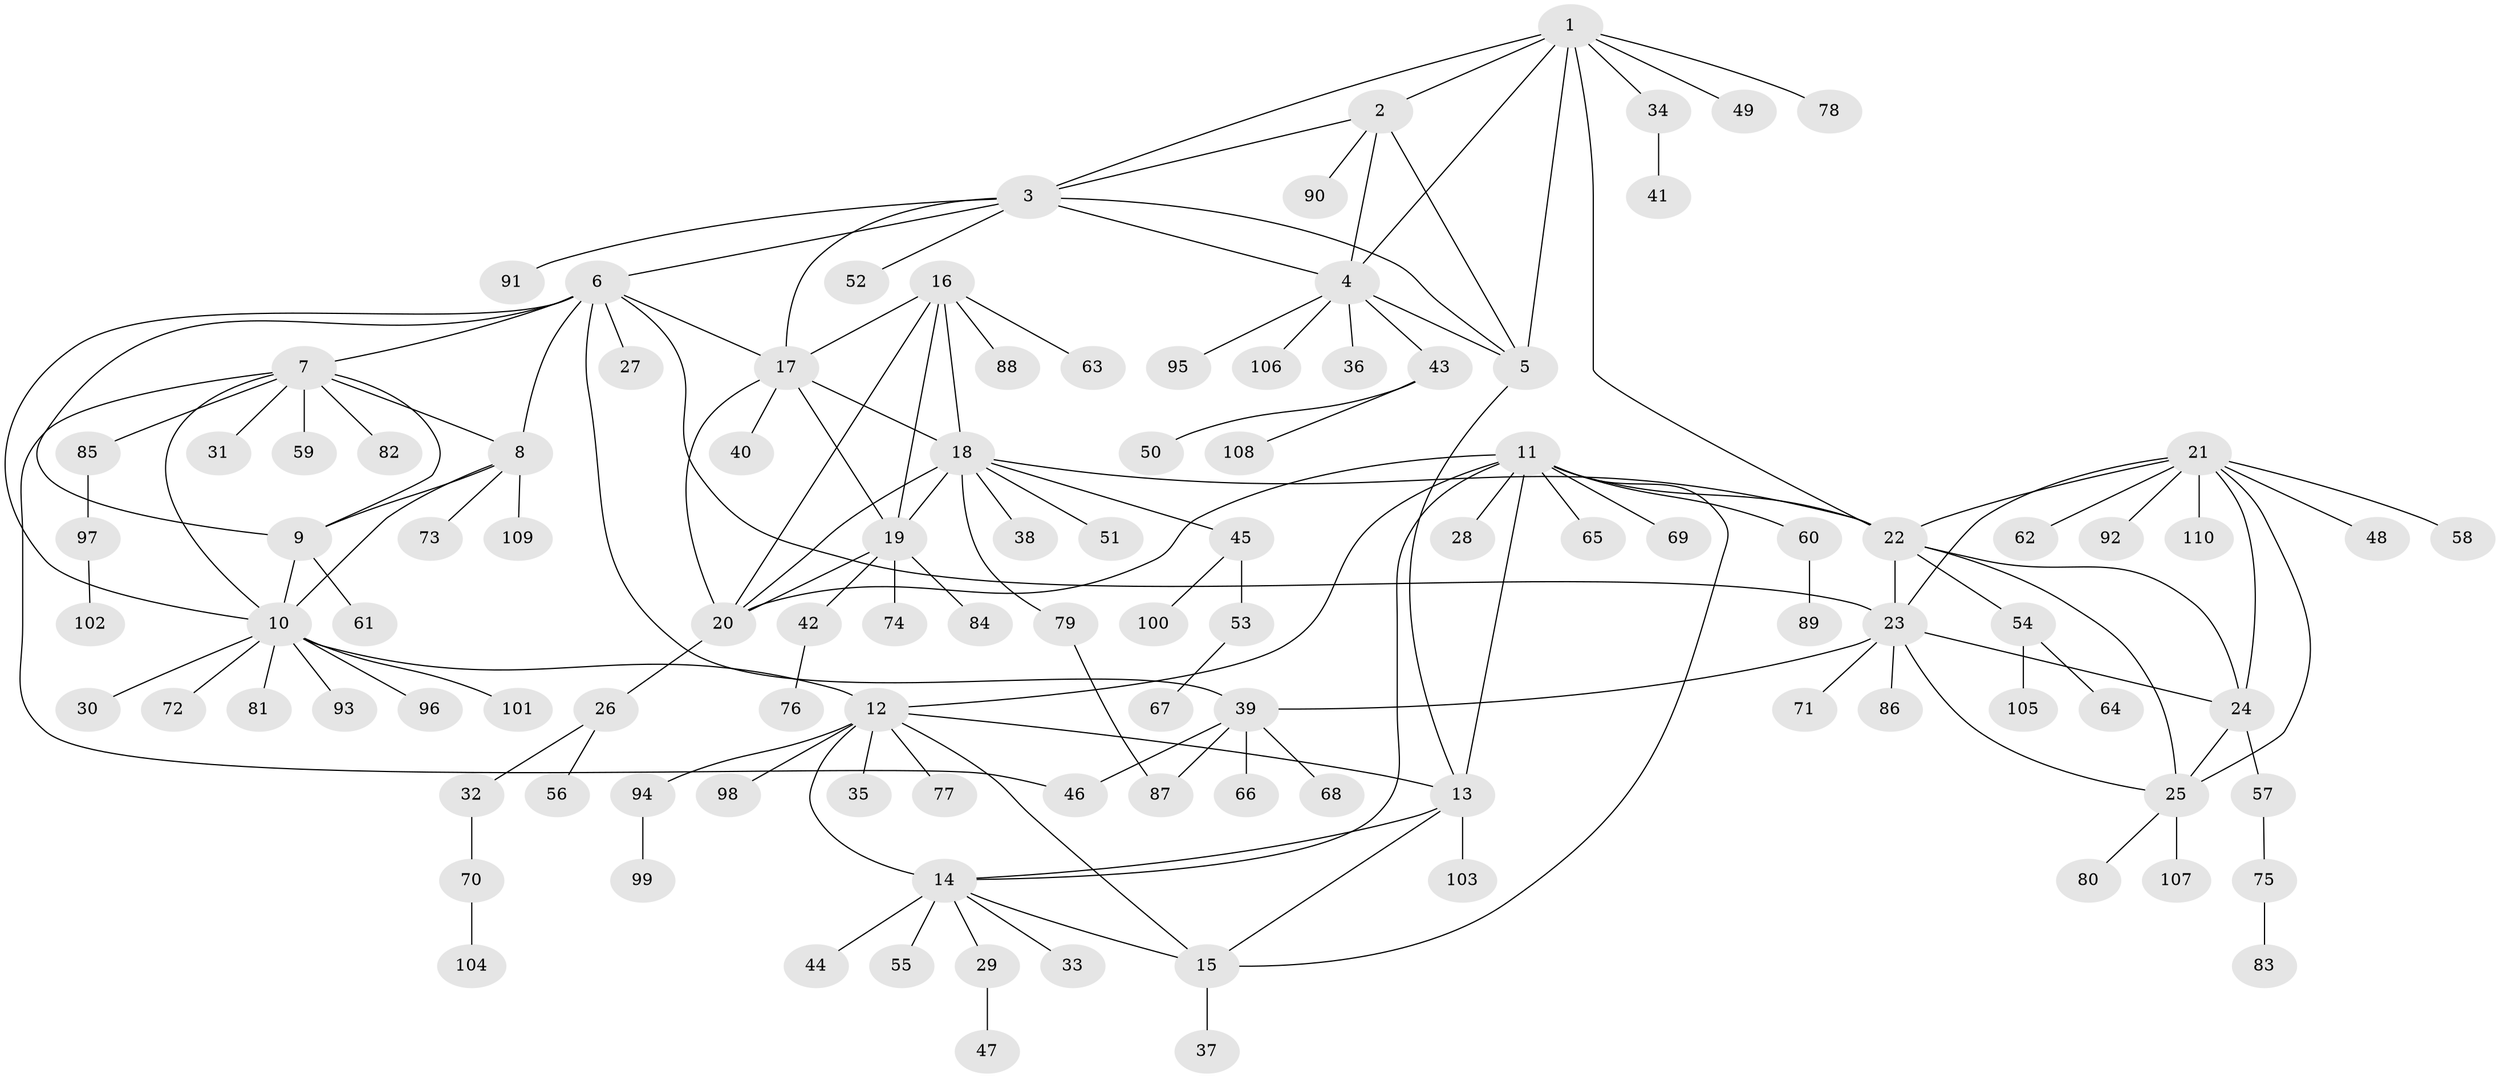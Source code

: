 // Generated by graph-tools (version 1.1) at 2025/54/03/09/25 04:54:34]
// undirected, 110 vertices, 148 edges
graph export_dot {
graph [start="1"]
  node [color=gray90,style=filled];
  1;
  2;
  3;
  4;
  5;
  6;
  7;
  8;
  9;
  10;
  11;
  12;
  13;
  14;
  15;
  16;
  17;
  18;
  19;
  20;
  21;
  22;
  23;
  24;
  25;
  26;
  27;
  28;
  29;
  30;
  31;
  32;
  33;
  34;
  35;
  36;
  37;
  38;
  39;
  40;
  41;
  42;
  43;
  44;
  45;
  46;
  47;
  48;
  49;
  50;
  51;
  52;
  53;
  54;
  55;
  56;
  57;
  58;
  59;
  60;
  61;
  62;
  63;
  64;
  65;
  66;
  67;
  68;
  69;
  70;
  71;
  72;
  73;
  74;
  75;
  76;
  77;
  78;
  79;
  80;
  81;
  82;
  83;
  84;
  85;
  86;
  87;
  88;
  89;
  90;
  91;
  92;
  93;
  94;
  95;
  96;
  97;
  98;
  99;
  100;
  101;
  102;
  103;
  104;
  105;
  106;
  107;
  108;
  109;
  110;
  1 -- 2;
  1 -- 3;
  1 -- 4;
  1 -- 5;
  1 -- 22;
  1 -- 34;
  1 -- 49;
  1 -- 78;
  2 -- 3;
  2 -- 4;
  2 -- 5;
  2 -- 90;
  3 -- 4;
  3 -- 5;
  3 -- 6;
  3 -- 17;
  3 -- 52;
  3 -- 91;
  4 -- 5;
  4 -- 36;
  4 -- 43;
  4 -- 95;
  4 -- 106;
  5 -- 13;
  6 -- 7;
  6 -- 8;
  6 -- 9;
  6 -- 10;
  6 -- 17;
  6 -- 23;
  6 -- 27;
  6 -- 39;
  7 -- 8;
  7 -- 9;
  7 -- 10;
  7 -- 31;
  7 -- 46;
  7 -- 59;
  7 -- 82;
  7 -- 85;
  8 -- 9;
  8 -- 10;
  8 -- 73;
  8 -- 109;
  9 -- 10;
  9 -- 61;
  10 -- 12;
  10 -- 30;
  10 -- 72;
  10 -- 81;
  10 -- 93;
  10 -- 96;
  10 -- 101;
  11 -- 12;
  11 -- 13;
  11 -- 14;
  11 -- 15;
  11 -- 20;
  11 -- 22;
  11 -- 28;
  11 -- 60;
  11 -- 65;
  11 -- 69;
  12 -- 13;
  12 -- 14;
  12 -- 15;
  12 -- 35;
  12 -- 77;
  12 -- 94;
  12 -- 98;
  13 -- 14;
  13 -- 15;
  13 -- 103;
  14 -- 15;
  14 -- 29;
  14 -- 33;
  14 -- 44;
  14 -- 55;
  15 -- 37;
  16 -- 17;
  16 -- 18;
  16 -- 19;
  16 -- 20;
  16 -- 63;
  16 -- 88;
  17 -- 18;
  17 -- 19;
  17 -- 20;
  17 -- 40;
  18 -- 19;
  18 -- 20;
  18 -- 22;
  18 -- 38;
  18 -- 45;
  18 -- 51;
  18 -- 79;
  19 -- 20;
  19 -- 42;
  19 -- 74;
  19 -- 84;
  20 -- 26;
  21 -- 22;
  21 -- 23;
  21 -- 24;
  21 -- 25;
  21 -- 48;
  21 -- 58;
  21 -- 62;
  21 -- 92;
  21 -- 110;
  22 -- 23;
  22 -- 24;
  22 -- 25;
  22 -- 54;
  23 -- 24;
  23 -- 25;
  23 -- 39;
  23 -- 71;
  23 -- 86;
  24 -- 25;
  24 -- 57;
  25 -- 80;
  25 -- 107;
  26 -- 32;
  26 -- 56;
  29 -- 47;
  32 -- 70;
  34 -- 41;
  39 -- 46;
  39 -- 66;
  39 -- 68;
  39 -- 87;
  42 -- 76;
  43 -- 50;
  43 -- 108;
  45 -- 53;
  45 -- 100;
  53 -- 67;
  54 -- 64;
  54 -- 105;
  57 -- 75;
  60 -- 89;
  70 -- 104;
  75 -- 83;
  79 -- 87;
  85 -- 97;
  94 -- 99;
  97 -- 102;
}
